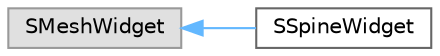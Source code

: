 digraph "类继承关系图"
{
 // LATEX_PDF_SIZE
  bgcolor="transparent";
  edge [fontname=Helvetica,fontsize=10,labelfontname=Helvetica,labelfontsize=10];
  node [fontname=Helvetica,fontsize=10,shape=box,height=0.2,width=0.4];
  rankdir="LR";
  Node0 [id="Node000000",label="SMeshWidget",height=0.2,width=0.4,color="grey60", fillcolor="#E0E0E0", style="filled",tooltip=" "];
  Node0 -> Node1 [id="edge5909_Node000000_Node000001",dir="back",color="steelblue1",style="solid",tooltip=" "];
  Node1 [id="Node000001",label="SSpineWidget",height=0.2,width=0.4,color="grey40", fillcolor="white", style="filled",URL="$class_s_spine_widget.html",tooltip=" "];
}
